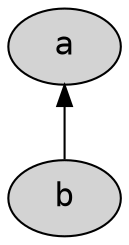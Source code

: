 digraph AST {
node [style=filled fontname=Courier fontsize=16];
edge [dir=back];
0[label="a"];1[label="b"];0 -> 1;
}
